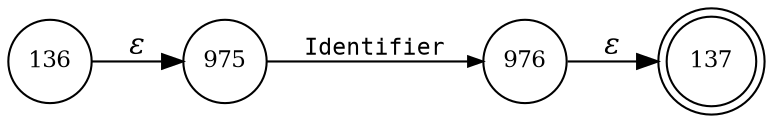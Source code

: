 digraph ATN {
rankdir=LR;
s137[fontsize=11, label="137", shape=doublecircle, fixedsize=true, width=.6];
s976[fontsize=11,label="976", shape=circle, fixedsize=true, width=.55, peripheries=1];
s136[fontsize=11,label="136", shape=circle, fixedsize=true, width=.55, peripheries=1];
s975[fontsize=11,label="975", shape=circle, fixedsize=true, width=.55, peripheries=1];
s136 -> s975 [fontname="Times-Italic", label="&epsilon;"];
s975 -> s976 [fontsize=11, fontname="Courier", arrowsize=.7, label = "Identifier", arrowhead = normal];
s976 -> s137 [fontname="Times-Italic", label="&epsilon;"];
}